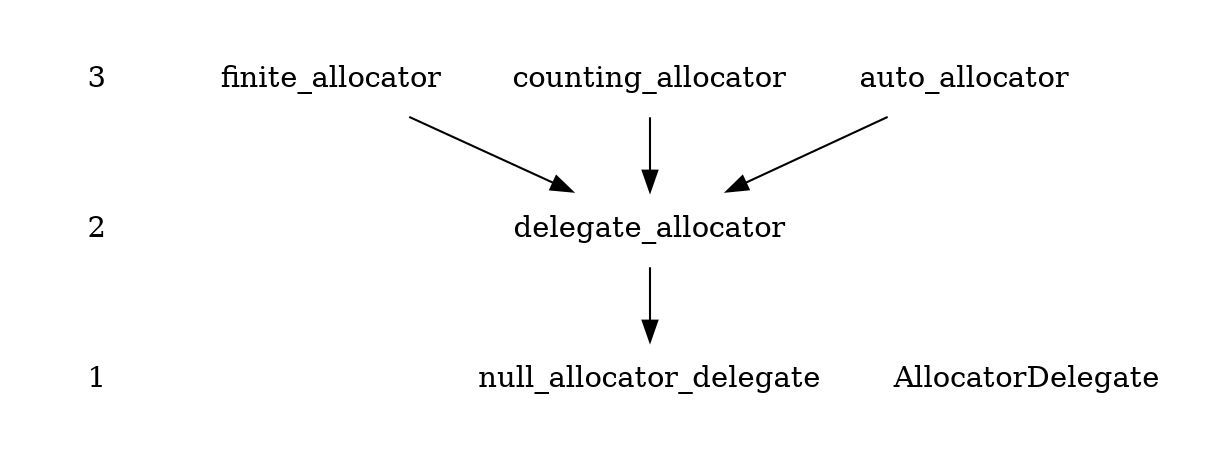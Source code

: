 digraph Levels {
    compound=true;
    fontsize=12;
    node [shape=none];
    style=invis;

    subgraph cluster_legend {
        edge [style=invis];

        3 -> 2 -> 1;
    }

    subgraph cluster_level3 {
             auto_allocator;
         counting_allocator;
           finite_allocator;
    }

    subgraph cluster_level2 {
         delegate_allocator;
    }

    subgraph cluster_level1 {
                  AllocatorDelegate;
            null_allocator_delegate;
    }

         auto_allocator ->          delegate_allocator;
       finite_allocator ->          delegate_allocator;
     counting_allocator ->          delegate_allocator;
     delegate_allocator ->     null_allocator_delegate;     // for testing
}
